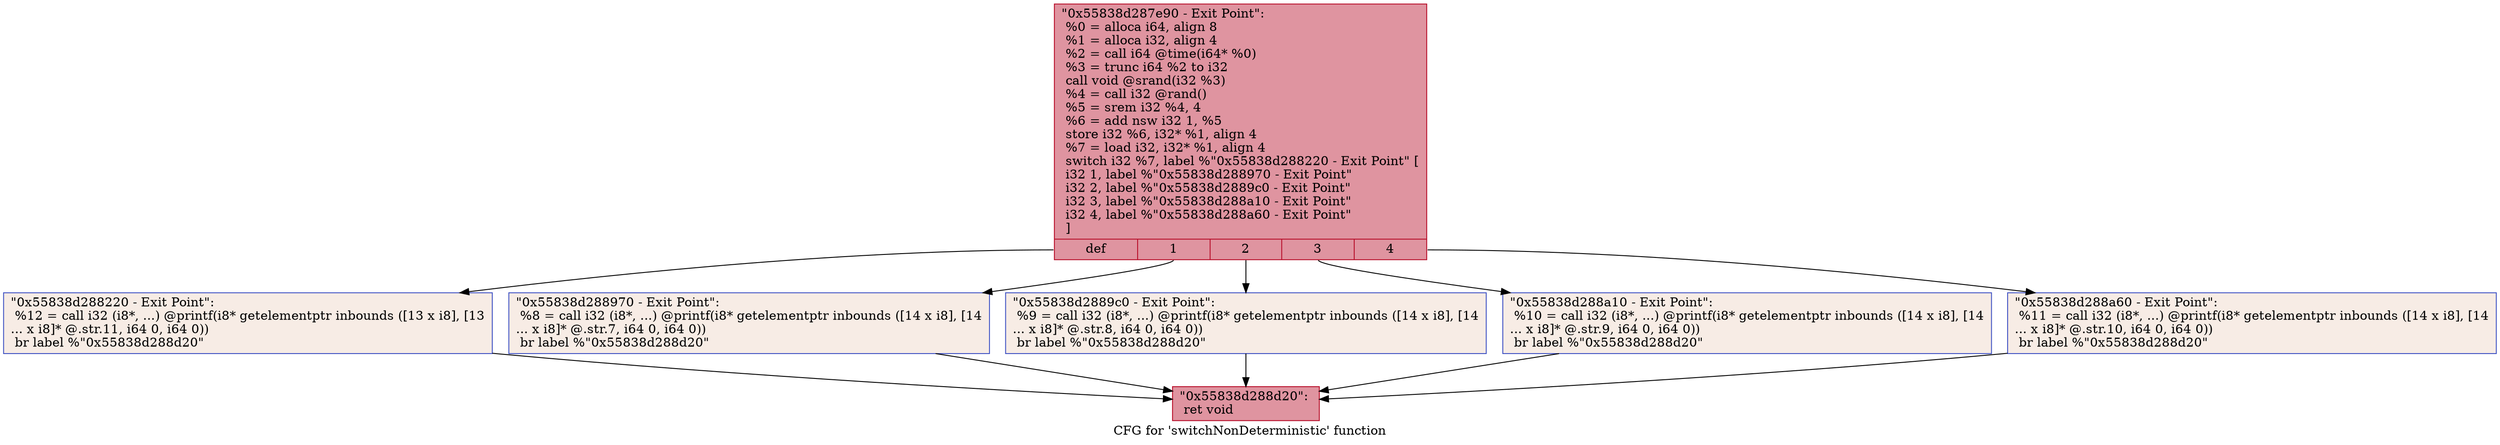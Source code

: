 digraph "CFG for 'switchNonDeterministic' function" {
	label="CFG for 'switchNonDeterministic' function";

	Node0x55838d287e90 [shape=record,color="#b70d28ff", style=filled, fillcolor="#b70d2870",label="{\"0x55838d287e90 - Exit Point\":\l  %0 = alloca i64, align 8\l  %1 = alloca i32, align 4\l  %2 = call i64 @time(i64* %0)\l  %3 = trunc i64 %2 to i32\l  call void @srand(i32 %3)\l  %4 = call i32 @rand()\l  %5 = srem i32 %4, 4\l  %6 = add nsw i32 1, %5\l  store i32 %6, i32* %1, align 4\l  %7 = load i32, i32* %1, align 4\l  switch i32 %7, label %\"0x55838d288220 - Exit Point\" [\l    i32 1, label %\"0x55838d288970 - Exit Point\"\l    i32 2, label %\"0x55838d2889c0 - Exit Point\"\l    i32 3, label %\"0x55838d288a10 - Exit Point\"\l    i32 4, label %\"0x55838d288a60 - Exit Point\"\l  ]\l|{<s0>def|<s1>1|<s2>2|<s3>3|<s4>4}}"];
	Node0x55838d287e90:s0 -> Node0x55838d288220;
	Node0x55838d287e90:s1 -> Node0x55838d288970;
	Node0x55838d287e90:s2 -> Node0x55838d2889c0;
	Node0x55838d287e90:s3 -> Node0x55838d288a10;
	Node0x55838d287e90:s4 -> Node0x55838d288a60;
	Node0x55838d288970 [shape=record,color="#3d50c3ff", style=filled, fillcolor="#ecd3c570",label="{\"0x55838d288970 - Exit Point\":                    \l  %8 = call i32 (i8*, ...) @printf(i8* getelementptr inbounds ([14 x i8], [14\l... x i8]* @.str.7, i64 0, i64 0))\l  br label %\"0x55838d288d20\"\l}"];
	Node0x55838d288970 -> Node0x55838d288d20;
	Node0x55838d2889c0 [shape=record,color="#3d50c3ff", style=filled, fillcolor="#ecd3c570",label="{\"0x55838d2889c0 - Exit Point\":                    \l  %9 = call i32 (i8*, ...) @printf(i8* getelementptr inbounds ([14 x i8], [14\l... x i8]* @.str.8, i64 0, i64 0))\l  br label %\"0x55838d288d20\"\l}"];
	Node0x55838d2889c0 -> Node0x55838d288d20;
	Node0x55838d288a10 [shape=record,color="#3d50c3ff", style=filled, fillcolor="#ecd3c570",label="{\"0x55838d288a10 - Exit Point\":                    \l  %10 = call i32 (i8*, ...) @printf(i8* getelementptr inbounds ([14 x i8], [14\l... x i8]* @.str.9, i64 0, i64 0))\l  br label %\"0x55838d288d20\"\l}"];
	Node0x55838d288a10 -> Node0x55838d288d20;
	Node0x55838d288a60 [shape=record,color="#3d50c3ff", style=filled, fillcolor="#ecd3c570",label="{\"0x55838d288a60 - Exit Point\":                    \l  %11 = call i32 (i8*, ...) @printf(i8* getelementptr inbounds ([14 x i8], [14\l... x i8]* @.str.10, i64 0, i64 0))\l  br label %\"0x55838d288d20\"\l}"];
	Node0x55838d288a60 -> Node0x55838d288d20;
	Node0x55838d288220 [shape=record,color="#3d50c3ff", style=filled, fillcolor="#ecd3c570",label="{\"0x55838d288220 - Exit Point\":                    \l  %12 = call i32 (i8*, ...) @printf(i8* getelementptr inbounds ([13 x i8], [13\l... x i8]* @.str.11, i64 0, i64 0))\l  br label %\"0x55838d288d20\"\l}"];
	Node0x55838d288220 -> Node0x55838d288d20;
	Node0x55838d288d20 [shape=record,color="#b70d28ff", style=filled, fillcolor="#b70d2870",label="{\"0x55838d288d20\":                                 \l  ret void\l}"];
}
